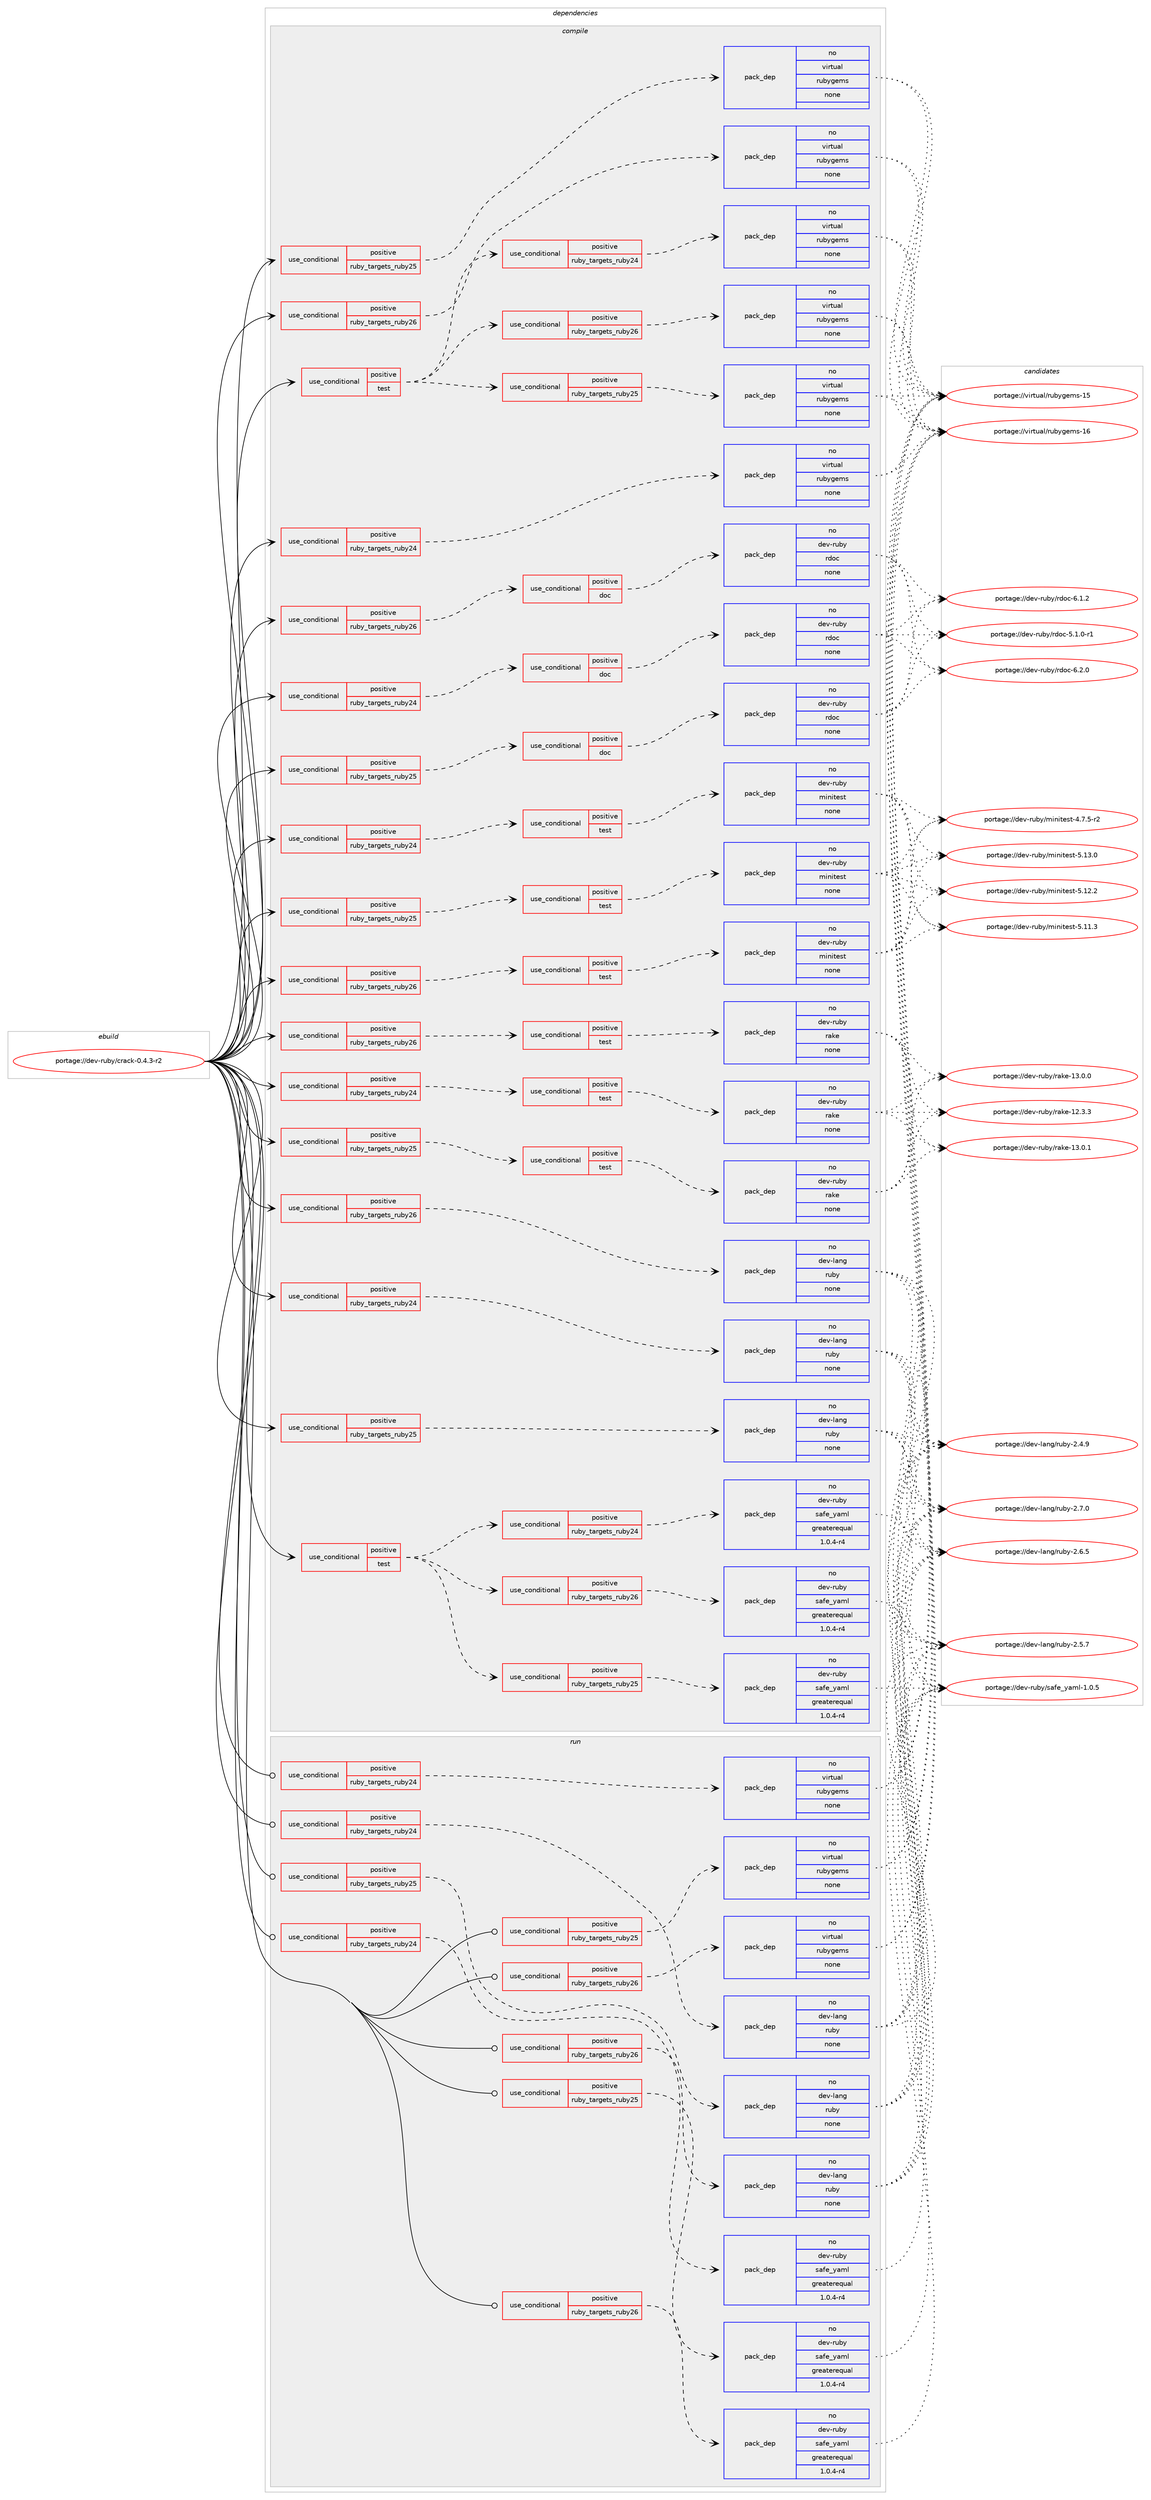 digraph prolog {

# *************
# Graph options
# *************

newrank=true;
concentrate=true;
compound=true;
graph [rankdir=LR,fontname=Helvetica,fontsize=10,ranksep=1.5];#, ranksep=2.5, nodesep=0.2];
edge  [arrowhead=vee];
node  [fontname=Helvetica,fontsize=10];

# **********
# The ebuild
# **********

subgraph cluster_leftcol {
color=gray;
label=<<i>ebuild</i>>;
id [label="portage://dev-ruby/crack-0.4.3-r2", color=red, width=4, href="../dev-ruby/crack-0.4.3-r2.svg"];
}

# ****************
# The dependencies
# ****************

subgraph cluster_midcol {
color=gray;
label=<<i>dependencies</i>>;
subgraph cluster_compile {
fillcolor="#eeeeee";
style=filled;
label=<<i>compile</i>>;
subgraph cond90350 {
dependency361921 [label=<<TABLE BORDER="0" CELLBORDER="1" CELLSPACING="0" CELLPADDING="4"><TR><TD ROWSPAN="3" CELLPADDING="10">use_conditional</TD></TR><TR><TD>positive</TD></TR><TR><TD>ruby_targets_ruby24</TD></TR></TABLE>>, shape=none, color=red];
subgraph cond90351 {
dependency361922 [label=<<TABLE BORDER="0" CELLBORDER="1" CELLSPACING="0" CELLPADDING="4"><TR><TD ROWSPAN="3" CELLPADDING="10">use_conditional</TD></TR><TR><TD>positive</TD></TR><TR><TD>doc</TD></TR></TABLE>>, shape=none, color=red];
subgraph pack266757 {
dependency361923 [label=<<TABLE BORDER="0" CELLBORDER="1" CELLSPACING="0" CELLPADDING="4" WIDTH="220"><TR><TD ROWSPAN="6" CELLPADDING="30">pack_dep</TD></TR><TR><TD WIDTH="110">no</TD></TR><TR><TD>dev-ruby</TD></TR><TR><TD>rdoc</TD></TR><TR><TD>none</TD></TR><TR><TD></TD></TR></TABLE>>, shape=none, color=blue];
}
dependency361922:e -> dependency361923:w [weight=20,style="dashed",arrowhead="vee"];
}
dependency361921:e -> dependency361922:w [weight=20,style="dashed",arrowhead="vee"];
}
id:e -> dependency361921:w [weight=20,style="solid",arrowhead="vee"];
subgraph cond90352 {
dependency361924 [label=<<TABLE BORDER="0" CELLBORDER="1" CELLSPACING="0" CELLPADDING="4"><TR><TD ROWSPAN="3" CELLPADDING="10">use_conditional</TD></TR><TR><TD>positive</TD></TR><TR><TD>ruby_targets_ruby24</TD></TR></TABLE>>, shape=none, color=red];
subgraph cond90353 {
dependency361925 [label=<<TABLE BORDER="0" CELLBORDER="1" CELLSPACING="0" CELLPADDING="4"><TR><TD ROWSPAN="3" CELLPADDING="10">use_conditional</TD></TR><TR><TD>positive</TD></TR><TR><TD>test</TD></TR></TABLE>>, shape=none, color=red];
subgraph pack266758 {
dependency361926 [label=<<TABLE BORDER="0" CELLBORDER="1" CELLSPACING="0" CELLPADDING="4" WIDTH="220"><TR><TD ROWSPAN="6" CELLPADDING="30">pack_dep</TD></TR><TR><TD WIDTH="110">no</TD></TR><TR><TD>dev-ruby</TD></TR><TR><TD>minitest</TD></TR><TR><TD>none</TD></TR><TR><TD></TD></TR></TABLE>>, shape=none, color=blue];
}
dependency361925:e -> dependency361926:w [weight=20,style="dashed",arrowhead="vee"];
}
dependency361924:e -> dependency361925:w [weight=20,style="dashed",arrowhead="vee"];
}
id:e -> dependency361924:w [weight=20,style="solid",arrowhead="vee"];
subgraph cond90354 {
dependency361927 [label=<<TABLE BORDER="0" CELLBORDER="1" CELLSPACING="0" CELLPADDING="4"><TR><TD ROWSPAN="3" CELLPADDING="10">use_conditional</TD></TR><TR><TD>positive</TD></TR><TR><TD>ruby_targets_ruby24</TD></TR></TABLE>>, shape=none, color=red];
subgraph cond90355 {
dependency361928 [label=<<TABLE BORDER="0" CELLBORDER="1" CELLSPACING="0" CELLPADDING="4"><TR><TD ROWSPAN="3" CELLPADDING="10">use_conditional</TD></TR><TR><TD>positive</TD></TR><TR><TD>test</TD></TR></TABLE>>, shape=none, color=red];
subgraph pack266759 {
dependency361929 [label=<<TABLE BORDER="0" CELLBORDER="1" CELLSPACING="0" CELLPADDING="4" WIDTH="220"><TR><TD ROWSPAN="6" CELLPADDING="30">pack_dep</TD></TR><TR><TD WIDTH="110">no</TD></TR><TR><TD>dev-ruby</TD></TR><TR><TD>rake</TD></TR><TR><TD>none</TD></TR><TR><TD></TD></TR></TABLE>>, shape=none, color=blue];
}
dependency361928:e -> dependency361929:w [weight=20,style="dashed",arrowhead="vee"];
}
dependency361927:e -> dependency361928:w [weight=20,style="dashed",arrowhead="vee"];
}
id:e -> dependency361927:w [weight=20,style="solid",arrowhead="vee"];
subgraph cond90356 {
dependency361930 [label=<<TABLE BORDER="0" CELLBORDER="1" CELLSPACING="0" CELLPADDING="4"><TR><TD ROWSPAN="3" CELLPADDING="10">use_conditional</TD></TR><TR><TD>positive</TD></TR><TR><TD>ruby_targets_ruby24</TD></TR></TABLE>>, shape=none, color=red];
subgraph pack266760 {
dependency361931 [label=<<TABLE BORDER="0" CELLBORDER="1" CELLSPACING="0" CELLPADDING="4" WIDTH="220"><TR><TD ROWSPAN="6" CELLPADDING="30">pack_dep</TD></TR><TR><TD WIDTH="110">no</TD></TR><TR><TD>dev-lang</TD></TR><TR><TD>ruby</TD></TR><TR><TD>none</TD></TR><TR><TD></TD></TR></TABLE>>, shape=none, color=blue];
}
dependency361930:e -> dependency361931:w [weight=20,style="dashed",arrowhead="vee"];
}
id:e -> dependency361930:w [weight=20,style="solid",arrowhead="vee"];
subgraph cond90357 {
dependency361932 [label=<<TABLE BORDER="0" CELLBORDER="1" CELLSPACING="0" CELLPADDING="4"><TR><TD ROWSPAN="3" CELLPADDING="10">use_conditional</TD></TR><TR><TD>positive</TD></TR><TR><TD>ruby_targets_ruby24</TD></TR></TABLE>>, shape=none, color=red];
subgraph pack266761 {
dependency361933 [label=<<TABLE BORDER="0" CELLBORDER="1" CELLSPACING="0" CELLPADDING="4" WIDTH="220"><TR><TD ROWSPAN="6" CELLPADDING="30">pack_dep</TD></TR><TR><TD WIDTH="110">no</TD></TR><TR><TD>virtual</TD></TR><TR><TD>rubygems</TD></TR><TR><TD>none</TD></TR><TR><TD></TD></TR></TABLE>>, shape=none, color=blue];
}
dependency361932:e -> dependency361933:w [weight=20,style="dashed",arrowhead="vee"];
}
id:e -> dependency361932:w [weight=20,style="solid",arrowhead="vee"];
subgraph cond90358 {
dependency361934 [label=<<TABLE BORDER="0" CELLBORDER="1" CELLSPACING="0" CELLPADDING="4"><TR><TD ROWSPAN="3" CELLPADDING="10">use_conditional</TD></TR><TR><TD>positive</TD></TR><TR><TD>ruby_targets_ruby25</TD></TR></TABLE>>, shape=none, color=red];
subgraph cond90359 {
dependency361935 [label=<<TABLE BORDER="0" CELLBORDER="1" CELLSPACING="0" CELLPADDING="4"><TR><TD ROWSPAN="3" CELLPADDING="10">use_conditional</TD></TR><TR><TD>positive</TD></TR><TR><TD>doc</TD></TR></TABLE>>, shape=none, color=red];
subgraph pack266762 {
dependency361936 [label=<<TABLE BORDER="0" CELLBORDER="1" CELLSPACING="0" CELLPADDING="4" WIDTH="220"><TR><TD ROWSPAN="6" CELLPADDING="30">pack_dep</TD></TR><TR><TD WIDTH="110">no</TD></TR><TR><TD>dev-ruby</TD></TR><TR><TD>rdoc</TD></TR><TR><TD>none</TD></TR><TR><TD></TD></TR></TABLE>>, shape=none, color=blue];
}
dependency361935:e -> dependency361936:w [weight=20,style="dashed",arrowhead="vee"];
}
dependency361934:e -> dependency361935:w [weight=20,style="dashed",arrowhead="vee"];
}
id:e -> dependency361934:w [weight=20,style="solid",arrowhead="vee"];
subgraph cond90360 {
dependency361937 [label=<<TABLE BORDER="0" CELLBORDER="1" CELLSPACING="0" CELLPADDING="4"><TR><TD ROWSPAN="3" CELLPADDING="10">use_conditional</TD></TR><TR><TD>positive</TD></TR><TR><TD>ruby_targets_ruby25</TD></TR></TABLE>>, shape=none, color=red];
subgraph cond90361 {
dependency361938 [label=<<TABLE BORDER="0" CELLBORDER="1" CELLSPACING="0" CELLPADDING="4"><TR><TD ROWSPAN="3" CELLPADDING="10">use_conditional</TD></TR><TR><TD>positive</TD></TR><TR><TD>test</TD></TR></TABLE>>, shape=none, color=red];
subgraph pack266763 {
dependency361939 [label=<<TABLE BORDER="0" CELLBORDER="1" CELLSPACING="0" CELLPADDING="4" WIDTH="220"><TR><TD ROWSPAN="6" CELLPADDING="30">pack_dep</TD></TR><TR><TD WIDTH="110">no</TD></TR><TR><TD>dev-ruby</TD></TR><TR><TD>minitest</TD></TR><TR><TD>none</TD></TR><TR><TD></TD></TR></TABLE>>, shape=none, color=blue];
}
dependency361938:e -> dependency361939:w [weight=20,style="dashed",arrowhead="vee"];
}
dependency361937:e -> dependency361938:w [weight=20,style="dashed",arrowhead="vee"];
}
id:e -> dependency361937:w [weight=20,style="solid",arrowhead="vee"];
subgraph cond90362 {
dependency361940 [label=<<TABLE BORDER="0" CELLBORDER="1" CELLSPACING="0" CELLPADDING="4"><TR><TD ROWSPAN="3" CELLPADDING="10">use_conditional</TD></TR><TR><TD>positive</TD></TR><TR><TD>ruby_targets_ruby25</TD></TR></TABLE>>, shape=none, color=red];
subgraph cond90363 {
dependency361941 [label=<<TABLE BORDER="0" CELLBORDER="1" CELLSPACING="0" CELLPADDING="4"><TR><TD ROWSPAN="3" CELLPADDING="10">use_conditional</TD></TR><TR><TD>positive</TD></TR><TR><TD>test</TD></TR></TABLE>>, shape=none, color=red];
subgraph pack266764 {
dependency361942 [label=<<TABLE BORDER="0" CELLBORDER="1" CELLSPACING="0" CELLPADDING="4" WIDTH="220"><TR><TD ROWSPAN="6" CELLPADDING="30">pack_dep</TD></TR><TR><TD WIDTH="110">no</TD></TR><TR><TD>dev-ruby</TD></TR><TR><TD>rake</TD></TR><TR><TD>none</TD></TR><TR><TD></TD></TR></TABLE>>, shape=none, color=blue];
}
dependency361941:e -> dependency361942:w [weight=20,style="dashed",arrowhead="vee"];
}
dependency361940:e -> dependency361941:w [weight=20,style="dashed",arrowhead="vee"];
}
id:e -> dependency361940:w [weight=20,style="solid",arrowhead="vee"];
subgraph cond90364 {
dependency361943 [label=<<TABLE BORDER="0" CELLBORDER="1" CELLSPACING="0" CELLPADDING="4"><TR><TD ROWSPAN="3" CELLPADDING="10">use_conditional</TD></TR><TR><TD>positive</TD></TR><TR><TD>ruby_targets_ruby25</TD></TR></TABLE>>, shape=none, color=red];
subgraph pack266765 {
dependency361944 [label=<<TABLE BORDER="0" CELLBORDER="1" CELLSPACING="0" CELLPADDING="4" WIDTH="220"><TR><TD ROWSPAN="6" CELLPADDING="30">pack_dep</TD></TR><TR><TD WIDTH="110">no</TD></TR><TR><TD>dev-lang</TD></TR><TR><TD>ruby</TD></TR><TR><TD>none</TD></TR><TR><TD></TD></TR></TABLE>>, shape=none, color=blue];
}
dependency361943:e -> dependency361944:w [weight=20,style="dashed",arrowhead="vee"];
}
id:e -> dependency361943:w [weight=20,style="solid",arrowhead="vee"];
subgraph cond90365 {
dependency361945 [label=<<TABLE BORDER="0" CELLBORDER="1" CELLSPACING="0" CELLPADDING="4"><TR><TD ROWSPAN="3" CELLPADDING="10">use_conditional</TD></TR><TR><TD>positive</TD></TR><TR><TD>ruby_targets_ruby25</TD></TR></TABLE>>, shape=none, color=red];
subgraph pack266766 {
dependency361946 [label=<<TABLE BORDER="0" CELLBORDER="1" CELLSPACING="0" CELLPADDING="4" WIDTH="220"><TR><TD ROWSPAN="6" CELLPADDING="30">pack_dep</TD></TR><TR><TD WIDTH="110">no</TD></TR><TR><TD>virtual</TD></TR><TR><TD>rubygems</TD></TR><TR><TD>none</TD></TR><TR><TD></TD></TR></TABLE>>, shape=none, color=blue];
}
dependency361945:e -> dependency361946:w [weight=20,style="dashed",arrowhead="vee"];
}
id:e -> dependency361945:w [weight=20,style="solid",arrowhead="vee"];
subgraph cond90366 {
dependency361947 [label=<<TABLE BORDER="0" CELLBORDER="1" CELLSPACING="0" CELLPADDING="4"><TR><TD ROWSPAN="3" CELLPADDING="10">use_conditional</TD></TR><TR><TD>positive</TD></TR><TR><TD>ruby_targets_ruby26</TD></TR></TABLE>>, shape=none, color=red];
subgraph cond90367 {
dependency361948 [label=<<TABLE BORDER="0" CELLBORDER="1" CELLSPACING="0" CELLPADDING="4"><TR><TD ROWSPAN="3" CELLPADDING="10">use_conditional</TD></TR><TR><TD>positive</TD></TR><TR><TD>doc</TD></TR></TABLE>>, shape=none, color=red];
subgraph pack266767 {
dependency361949 [label=<<TABLE BORDER="0" CELLBORDER="1" CELLSPACING="0" CELLPADDING="4" WIDTH="220"><TR><TD ROWSPAN="6" CELLPADDING="30">pack_dep</TD></TR><TR><TD WIDTH="110">no</TD></TR><TR><TD>dev-ruby</TD></TR><TR><TD>rdoc</TD></TR><TR><TD>none</TD></TR><TR><TD></TD></TR></TABLE>>, shape=none, color=blue];
}
dependency361948:e -> dependency361949:w [weight=20,style="dashed",arrowhead="vee"];
}
dependency361947:e -> dependency361948:w [weight=20,style="dashed",arrowhead="vee"];
}
id:e -> dependency361947:w [weight=20,style="solid",arrowhead="vee"];
subgraph cond90368 {
dependency361950 [label=<<TABLE BORDER="0" CELLBORDER="1" CELLSPACING="0" CELLPADDING="4"><TR><TD ROWSPAN="3" CELLPADDING="10">use_conditional</TD></TR><TR><TD>positive</TD></TR><TR><TD>ruby_targets_ruby26</TD></TR></TABLE>>, shape=none, color=red];
subgraph cond90369 {
dependency361951 [label=<<TABLE BORDER="0" CELLBORDER="1" CELLSPACING="0" CELLPADDING="4"><TR><TD ROWSPAN="3" CELLPADDING="10">use_conditional</TD></TR><TR><TD>positive</TD></TR><TR><TD>test</TD></TR></TABLE>>, shape=none, color=red];
subgraph pack266768 {
dependency361952 [label=<<TABLE BORDER="0" CELLBORDER="1" CELLSPACING="0" CELLPADDING="4" WIDTH="220"><TR><TD ROWSPAN="6" CELLPADDING="30">pack_dep</TD></TR><TR><TD WIDTH="110">no</TD></TR><TR><TD>dev-ruby</TD></TR><TR><TD>minitest</TD></TR><TR><TD>none</TD></TR><TR><TD></TD></TR></TABLE>>, shape=none, color=blue];
}
dependency361951:e -> dependency361952:w [weight=20,style="dashed",arrowhead="vee"];
}
dependency361950:e -> dependency361951:w [weight=20,style="dashed",arrowhead="vee"];
}
id:e -> dependency361950:w [weight=20,style="solid",arrowhead="vee"];
subgraph cond90370 {
dependency361953 [label=<<TABLE BORDER="0" CELLBORDER="1" CELLSPACING="0" CELLPADDING="4"><TR><TD ROWSPAN="3" CELLPADDING="10">use_conditional</TD></TR><TR><TD>positive</TD></TR><TR><TD>ruby_targets_ruby26</TD></TR></TABLE>>, shape=none, color=red];
subgraph cond90371 {
dependency361954 [label=<<TABLE BORDER="0" CELLBORDER="1" CELLSPACING="0" CELLPADDING="4"><TR><TD ROWSPAN="3" CELLPADDING="10">use_conditional</TD></TR><TR><TD>positive</TD></TR><TR><TD>test</TD></TR></TABLE>>, shape=none, color=red];
subgraph pack266769 {
dependency361955 [label=<<TABLE BORDER="0" CELLBORDER="1" CELLSPACING="0" CELLPADDING="4" WIDTH="220"><TR><TD ROWSPAN="6" CELLPADDING="30">pack_dep</TD></TR><TR><TD WIDTH="110">no</TD></TR><TR><TD>dev-ruby</TD></TR><TR><TD>rake</TD></TR><TR><TD>none</TD></TR><TR><TD></TD></TR></TABLE>>, shape=none, color=blue];
}
dependency361954:e -> dependency361955:w [weight=20,style="dashed",arrowhead="vee"];
}
dependency361953:e -> dependency361954:w [weight=20,style="dashed",arrowhead="vee"];
}
id:e -> dependency361953:w [weight=20,style="solid",arrowhead="vee"];
subgraph cond90372 {
dependency361956 [label=<<TABLE BORDER="0" CELLBORDER="1" CELLSPACING="0" CELLPADDING="4"><TR><TD ROWSPAN="3" CELLPADDING="10">use_conditional</TD></TR><TR><TD>positive</TD></TR><TR><TD>ruby_targets_ruby26</TD></TR></TABLE>>, shape=none, color=red];
subgraph pack266770 {
dependency361957 [label=<<TABLE BORDER="0" CELLBORDER="1" CELLSPACING="0" CELLPADDING="4" WIDTH="220"><TR><TD ROWSPAN="6" CELLPADDING="30">pack_dep</TD></TR><TR><TD WIDTH="110">no</TD></TR><TR><TD>dev-lang</TD></TR><TR><TD>ruby</TD></TR><TR><TD>none</TD></TR><TR><TD></TD></TR></TABLE>>, shape=none, color=blue];
}
dependency361956:e -> dependency361957:w [weight=20,style="dashed",arrowhead="vee"];
}
id:e -> dependency361956:w [weight=20,style="solid",arrowhead="vee"];
subgraph cond90373 {
dependency361958 [label=<<TABLE BORDER="0" CELLBORDER="1" CELLSPACING="0" CELLPADDING="4"><TR><TD ROWSPAN="3" CELLPADDING="10">use_conditional</TD></TR><TR><TD>positive</TD></TR><TR><TD>ruby_targets_ruby26</TD></TR></TABLE>>, shape=none, color=red];
subgraph pack266771 {
dependency361959 [label=<<TABLE BORDER="0" CELLBORDER="1" CELLSPACING="0" CELLPADDING="4" WIDTH="220"><TR><TD ROWSPAN="6" CELLPADDING="30">pack_dep</TD></TR><TR><TD WIDTH="110">no</TD></TR><TR><TD>virtual</TD></TR><TR><TD>rubygems</TD></TR><TR><TD>none</TD></TR><TR><TD></TD></TR></TABLE>>, shape=none, color=blue];
}
dependency361958:e -> dependency361959:w [weight=20,style="dashed",arrowhead="vee"];
}
id:e -> dependency361958:w [weight=20,style="solid",arrowhead="vee"];
subgraph cond90374 {
dependency361960 [label=<<TABLE BORDER="0" CELLBORDER="1" CELLSPACING="0" CELLPADDING="4"><TR><TD ROWSPAN="3" CELLPADDING="10">use_conditional</TD></TR><TR><TD>positive</TD></TR><TR><TD>test</TD></TR></TABLE>>, shape=none, color=red];
subgraph cond90375 {
dependency361961 [label=<<TABLE BORDER="0" CELLBORDER="1" CELLSPACING="0" CELLPADDING="4"><TR><TD ROWSPAN="3" CELLPADDING="10">use_conditional</TD></TR><TR><TD>positive</TD></TR><TR><TD>ruby_targets_ruby24</TD></TR></TABLE>>, shape=none, color=red];
subgraph pack266772 {
dependency361962 [label=<<TABLE BORDER="0" CELLBORDER="1" CELLSPACING="0" CELLPADDING="4" WIDTH="220"><TR><TD ROWSPAN="6" CELLPADDING="30">pack_dep</TD></TR><TR><TD WIDTH="110">no</TD></TR><TR><TD>dev-ruby</TD></TR><TR><TD>safe_yaml</TD></TR><TR><TD>greaterequal</TD></TR><TR><TD>1.0.4-r4</TD></TR></TABLE>>, shape=none, color=blue];
}
dependency361961:e -> dependency361962:w [weight=20,style="dashed",arrowhead="vee"];
}
dependency361960:e -> dependency361961:w [weight=20,style="dashed",arrowhead="vee"];
subgraph cond90376 {
dependency361963 [label=<<TABLE BORDER="0" CELLBORDER="1" CELLSPACING="0" CELLPADDING="4"><TR><TD ROWSPAN="3" CELLPADDING="10">use_conditional</TD></TR><TR><TD>positive</TD></TR><TR><TD>ruby_targets_ruby25</TD></TR></TABLE>>, shape=none, color=red];
subgraph pack266773 {
dependency361964 [label=<<TABLE BORDER="0" CELLBORDER="1" CELLSPACING="0" CELLPADDING="4" WIDTH="220"><TR><TD ROWSPAN="6" CELLPADDING="30">pack_dep</TD></TR><TR><TD WIDTH="110">no</TD></TR><TR><TD>dev-ruby</TD></TR><TR><TD>safe_yaml</TD></TR><TR><TD>greaterequal</TD></TR><TR><TD>1.0.4-r4</TD></TR></TABLE>>, shape=none, color=blue];
}
dependency361963:e -> dependency361964:w [weight=20,style="dashed",arrowhead="vee"];
}
dependency361960:e -> dependency361963:w [weight=20,style="dashed",arrowhead="vee"];
subgraph cond90377 {
dependency361965 [label=<<TABLE BORDER="0" CELLBORDER="1" CELLSPACING="0" CELLPADDING="4"><TR><TD ROWSPAN="3" CELLPADDING="10">use_conditional</TD></TR><TR><TD>positive</TD></TR><TR><TD>ruby_targets_ruby26</TD></TR></TABLE>>, shape=none, color=red];
subgraph pack266774 {
dependency361966 [label=<<TABLE BORDER="0" CELLBORDER="1" CELLSPACING="0" CELLPADDING="4" WIDTH="220"><TR><TD ROWSPAN="6" CELLPADDING="30">pack_dep</TD></TR><TR><TD WIDTH="110">no</TD></TR><TR><TD>dev-ruby</TD></TR><TR><TD>safe_yaml</TD></TR><TR><TD>greaterequal</TD></TR><TR><TD>1.0.4-r4</TD></TR></TABLE>>, shape=none, color=blue];
}
dependency361965:e -> dependency361966:w [weight=20,style="dashed",arrowhead="vee"];
}
dependency361960:e -> dependency361965:w [weight=20,style="dashed",arrowhead="vee"];
}
id:e -> dependency361960:w [weight=20,style="solid",arrowhead="vee"];
subgraph cond90378 {
dependency361967 [label=<<TABLE BORDER="0" CELLBORDER="1" CELLSPACING="0" CELLPADDING="4"><TR><TD ROWSPAN="3" CELLPADDING="10">use_conditional</TD></TR><TR><TD>positive</TD></TR><TR><TD>test</TD></TR></TABLE>>, shape=none, color=red];
subgraph cond90379 {
dependency361968 [label=<<TABLE BORDER="0" CELLBORDER="1" CELLSPACING="0" CELLPADDING="4"><TR><TD ROWSPAN="3" CELLPADDING="10">use_conditional</TD></TR><TR><TD>positive</TD></TR><TR><TD>ruby_targets_ruby24</TD></TR></TABLE>>, shape=none, color=red];
subgraph pack266775 {
dependency361969 [label=<<TABLE BORDER="0" CELLBORDER="1" CELLSPACING="0" CELLPADDING="4" WIDTH="220"><TR><TD ROWSPAN="6" CELLPADDING="30">pack_dep</TD></TR><TR><TD WIDTH="110">no</TD></TR><TR><TD>virtual</TD></TR><TR><TD>rubygems</TD></TR><TR><TD>none</TD></TR><TR><TD></TD></TR></TABLE>>, shape=none, color=blue];
}
dependency361968:e -> dependency361969:w [weight=20,style="dashed",arrowhead="vee"];
}
dependency361967:e -> dependency361968:w [weight=20,style="dashed",arrowhead="vee"];
subgraph cond90380 {
dependency361970 [label=<<TABLE BORDER="0" CELLBORDER="1" CELLSPACING="0" CELLPADDING="4"><TR><TD ROWSPAN="3" CELLPADDING="10">use_conditional</TD></TR><TR><TD>positive</TD></TR><TR><TD>ruby_targets_ruby25</TD></TR></TABLE>>, shape=none, color=red];
subgraph pack266776 {
dependency361971 [label=<<TABLE BORDER="0" CELLBORDER="1" CELLSPACING="0" CELLPADDING="4" WIDTH="220"><TR><TD ROWSPAN="6" CELLPADDING="30">pack_dep</TD></TR><TR><TD WIDTH="110">no</TD></TR><TR><TD>virtual</TD></TR><TR><TD>rubygems</TD></TR><TR><TD>none</TD></TR><TR><TD></TD></TR></TABLE>>, shape=none, color=blue];
}
dependency361970:e -> dependency361971:w [weight=20,style="dashed",arrowhead="vee"];
}
dependency361967:e -> dependency361970:w [weight=20,style="dashed",arrowhead="vee"];
subgraph cond90381 {
dependency361972 [label=<<TABLE BORDER="0" CELLBORDER="1" CELLSPACING="0" CELLPADDING="4"><TR><TD ROWSPAN="3" CELLPADDING="10">use_conditional</TD></TR><TR><TD>positive</TD></TR><TR><TD>ruby_targets_ruby26</TD></TR></TABLE>>, shape=none, color=red];
subgraph pack266777 {
dependency361973 [label=<<TABLE BORDER="0" CELLBORDER="1" CELLSPACING="0" CELLPADDING="4" WIDTH="220"><TR><TD ROWSPAN="6" CELLPADDING="30">pack_dep</TD></TR><TR><TD WIDTH="110">no</TD></TR><TR><TD>virtual</TD></TR><TR><TD>rubygems</TD></TR><TR><TD>none</TD></TR><TR><TD></TD></TR></TABLE>>, shape=none, color=blue];
}
dependency361972:e -> dependency361973:w [weight=20,style="dashed",arrowhead="vee"];
}
dependency361967:e -> dependency361972:w [weight=20,style="dashed",arrowhead="vee"];
}
id:e -> dependency361967:w [weight=20,style="solid",arrowhead="vee"];
}
subgraph cluster_compileandrun {
fillcolor="#eeeeee";
style=filled;
label=<<i>compile and run</i>>;
}
subgraph cluster_run {
fillcolor="#eeeeee";
style=filled;
label=<<i>run</i>>;
subgraph cond90382 {
dependency361974 [label=<<TABLE BORDER="0" CELLBORDER="1" CELLSPACING="0" CELLPADDING="4"><TR><TD ROWSPAN="3" CELLPADDING="10">use_conditional</TD></TR><TR><TD>positive</TD></TR><TR><TD>ruby_targets_ruby24</TD></TR></TABLE>>, shape=none, color=red];
subgraph pack266778 {
dependency361975 [label=<<TABLE BORDER="0" CELLBORDER="1" CELLSPACING="0" CELLPADDING="4" WIDTH="220"><TR><TD ROWSPAN="6" CELLPADDING="30">pack_dep</TD></TR><TR><TD WIDTH="110">no</TD></TR><TR><TD>dev-lang</TD></TR><TR><TD>ruby</TD></TR><TR><TD>none</TD></TR><TR><TD></TD></TR></TABLE>>, shape=none, color=blue];
}
dependency361974:e -> dependency361975:w [weight=20,style="dashed",arrowhead="vee"];
}
id:e -> dependency361974:w [weight=20,style="solid",arrowhead="odot"];
subgraph cond90383 {
dependency361976 [label=<<TABLE BORDER="0" CELLBORDER="1" CELLSPACING="0" CELLPADDING="4"><TR><TD ROWSPAN="3" CELLPADDING="10">use_conditional</TD></TR><TR><TD>positive</TD></TR><TR><TD>ruby_targets_ruby24</TD></TR></TABLE>>, shape=none, color=red];
subgraph pack266779 {
dependency361977 [label=<<TABLE BORDER="0" CELLBORDER="1" CELLSPACING="0" CELLPADDING="4" WIDTH="220"><TR><TD ROWSPAN="6" CELLPADDING="30">pack_dep</TD></TR><TR><TD WIDTH="110">no</TD></TR><TR><TD>dev-ruby</TD></TR><TR><TD>safe_yaml</TD></TR><TR><TD>greaterequal</TD></TR><TR><TD>1.0.4-r4</TD></TR></TABLE>>, shape=none, color=blue];
}
dependency361976:e -> dependency361977:w [weight=20,style="dashed",arrowhead="vee"];
}
id:e -> dependency361976:w [weight=20,style="solid",arrowhead="odot"];
subgraph cond90384 {
dependency361978 [label=<<TABLE BORDER="0" CELLBORDER="1" CELLSPACING="0" CELLPADDING="4"><TR><TD ROWSPAN="3" CELLPADDING="10">use_conditional</TD></TR><TR><TD>positive</TD></TR><TR><TD>ruby_targets_ruby24</TD></TR></TABLE>>, shape=none, color=red];
subgraph pack266780 {
dependency361979 [label=<<TABLE BORDER="0" CELLBORDER="1" CELLSPACING="0" CELLPADDING="4" WIDTH="220"><TR><TD ROWSPAN="6" CELLPADDING="30">pack_dep</TD></TR><TR><TD WIDTH="110">no</TD></TR><TR><TD>virtual</TD></TR><TR><TD>rubygems</TD></TR><TR><TD>none</TD></TR><TR><TD></TD></TR></TABLE>>, shape=none, color=blue];
}
dependency361978:e -> dependency361979:w [weight=20,style="dashed",arrowhead="vee"];
}
id:e -> dependency361978:w [weight=20,style="solid",arrowhead="odot"];
subgraph cond90385 {
dependency361980 [label=<<TABLE BORDER="0" CELLBORDER="1" CELLSPACING="0" CELLPADDING="4"><TR><TD ROWSPAN="3" CELLPADDING="10">use_conditional</TD></TR><TR><TD>positive</TD></TR><TR><TD>ruby_targets_ruby25</TD></TR></TABLE>>, shape=none, color=red];
subgraph pack266781 {
dependency361981 [label=<<TABLE BORDER="0" CELLBORDER="1" CELLSPACING="0" CELLPADDING="4" WIDTH="220"><TR><TD ROWSPAN="6" CELLPADDING="30">pack_dep</TD></TR><TR><TD WIDTH="110">no</TD></TR><TR><TD>dev-lang</TD></TR><TR><TD>ruby</TD></TR><TR><TD>none</TD></TR><TR><TD></TD></TR></TABLE>>, shape=none, color=blue];
}
dependency361980:e -> dependency361981:w [weight=20,style="dashed",arrowhead="vee"];
}
id:e -> dependency361980:w [weight=20,style="solid",arrowhead="odot"];
subgraph cond90386 {
dependency361982 [label=<<TABLE BORDER="0" CELLBORDER="1" CELLSPACING="0" CELLPADDING="4"><TR><TD ROWSPAN="3" CELLPADDING="10">use_conditional</TD></TR><TR><TD>positive</TD></TR><TR><TD>ruby_targets_ruby25</TD></TR></TABLE>>, shape=none, color=red];
subgraph pack266782 {
dependency361983 [label=<<TABLE BORDER="0" CELLBORDER="1" CELLSPACING="0" CELLPADDING="4" WIDTH="220"><TR><TD ROWSPAN="6" CELLPADDING="30">pack_dep</TD></TR><TR><TD WIDTH="110">no</TD></TR><TR><TD>dev-ruby</TD></TR><TR><TD>safe_yaml</TD></TR><TR><TD>greaterequal</TD></TR><TR><TD>1.0.4-r4</TD></TR></TABLE>>, shape=none, color=blue];
}
dependency361982:e -> dependency361983:w [weight=20,style="dashed",arrowhead="vee"];
}
id:e -> dependency361982:w [weight=20,style="solid",arrowhead="odot"];
subgraph cond90387 {
dependency361984 [label=<<TABLE BORDER="0" CELLBORDER="1" CELLSPACING="0" CELLPADDING="4"><TR><TD ROWSPAN="3" CELLPADDING="10">use_conditional</TD></TR><TR><TD>positive</TD></TR><TR><TD>ruby_targets_ruby25</TD></TR></TABLE>>, shape=none, color=red];
subgraph pack266783 {
dependency361985 [label=<<TABLE BORDER="0" CELLBORDER="1" CELLSPACING="0" CELLPADDING="4" WIDTH="220"><TR><TD ROWSPAN="6" CELLPADDING="30">pack_dep</TD></TR><TR><TD WIDTH="110">no</TD></TR><TR><TD>virtual</TD></TR><TR><TD>rubygems</TD></TR><TR><TD>none</TD></TR><TR><TD></TD></TR></TABLE>>, shape=none, color=blue];
}
dependency361984:e -> dependency361985:w [weight=20,style="dashed",arrowhead="vee"];
}
id:e -> dependency361984:w [weight=20,style="solid",arrowhead="odot"];
subgraph cond90388 {
dependency361986 [label=<<TABLE BORDER="0" CELLBORDER="1" CELLSPACING="0" CELLPADDING="4"><TR><TD ROWSPAN="3" CELLPADDING="10">use_conditional</TD></TR><TR><TD>positive</TD></TR><TR><TD>ruby_targets_ruby26</TD></TR></TABLE>>, shape=none, color=red];
subgraph pack266784 {
dependency361987 [label=<<TABLE BORDER="0" CELLBORDER="1" CELLSPACING="0" CELLPADDING="4" WIDTH="220"><TR><TD ROWSPAN="6" CELLPADDING="30">pack_dep</TD></TR><TR><TD WIDTH="110">no</TD></TR><TR><TD>dev-lang</TD></TR><TR><TD>ruby</TD></TR><TR><TD>none</TD></TR><TR><TD></TD></TR></TABLE>>, shape=none, color=blue];
}
dependency361986:e -> dependency361987:w [weight=20,style="dashed",arrowhead="vee"];
}
id:e -> dependency361986:w [weight=20,style="solid",arrowhead="odot"];
subgraph cond90389 {
dependency361988 [label=<<TABLE BORDER="0" CELLBORDER="1" CELLSPACING="0" CELLPADDING="4"><TR><TD ROWSPAN="3" CELLPADDING="10">use_conditional</TD></TR><TR><TD>positive</TD></TR><TR><TD>ruby_targets_ruby26</TD></TR></TABLE>>, shape=none, color=red];
subgraph pack266785 {
dependency361989 [label=<<TABLE BORDER="0" CELLBORDER="1" CELLSPACING="0" CELLPADDING="4" WIDTH="220"><TR><TD ROWSPAN="6" CELLPADDING="30">pack_dep</TD></TR><TR><TD WIDTH="110">no</TD></TR><TR><TD>dev-ruby</TD></TR><TR><TD>safe_yaml</TD></TR><TR><TD>greaterequal</TD></TR><TR><TD>1.0.4-r4</TD></TR></TABLE>>, shape=none, color=blue];
}
dependency361988:e -> dependency361989:w [weight=20,style="dashed",arrowhead="vee"];
}
id:e -> dependency361988:w [weight=20,style="solid",arrowhead="odot"];
subgraph cond90390 {
dependency361990 [label=<<TABLE BORDER="0" CELLBORDER="1" CELLSPACING="0" CELLPADDING="4"><TR><TD ROWSPAN="3" CELLPADDING="10">use_conditional</TD></TR><TR><TD>positive</TD></TR><TR><TD>ruby_targets_ruby26</TD></TR></TABLE>>, shape=none, color=red];
subgraph pack266786 {
dependency361991 [label=<<TABLE BORDER="0" CELLBORDER="1" CELLSPACING="0" CELLPADDING="4" WIDTH="220"><TR><TD ROWSPAN="6" CELLPADDING="30">pack_dep</TD></TR><TR><TD WIDTH="110">no</TD></TR><TR><TD>virtual</TD></TR><TR><TD>rubygems</TD></TR><TR><TD>none</TD></TR><TR><TD></TD></TR></TABLE>>, shape=none, color=blue];
}
dependency361990:e -> dependency361991:w [weight=20,style="dashed",arrowhead="vee"];
}
id:e -> dependency361990:w [weight=20,style="solid",arrowhead="odot"];
}
}

# **************
# The candidates
# **************

subgraph cluster_choices {
rank=same;
color=gray;
label=<<i>candidates</i>>;

subgraph choice266757 {
color=black;
nodesep=1;
choice10010111845114117981214711410011199455446504648 [label="portage://dev-ruby/rdoc-6.2.0", color=red, width=4,href="../dev-ruby/rdoc-6.2.0.svg"];
choice10010111845114117981214711410011199455446494650 [label="portage://dev-ruby/rdoc-6.1.2", color=red, width=4,href="../dev-ruby/rdoc-6.1.2.svg"];
choice100101118451141179812147114100111994553464946484511449 [label="portage://dev-ruby/rdoc-5.1.0-r1", color=red, width=4,href="../dev-ruby/rdoc-5.1.0-r1.svg"];
dependency361923:e -> choice10010111845114117981214711410011199455446504648:w [style=dotted,weight="100"];
dependency361923:e -> choice10010111845114117981214711410011199455446494650:w [style=dotted,weight="100"];
dependency361923:e -> choice100101118451141179812147114100111994553464946484511449:w [style=dotted,weight="100"];
}
subgraph choice266758 {
color=black;
nodesep=1;
choice10010111845114117981214710910511010511610111511645534649514648 [label="portage://dev-ruby/minitest-5.13.0", color=red, width=4,href="../dev-ruby/minitest-5.13.0.svg"];
choice10010111845114117981214710910511010511610111511645534649504650 [label="portage://dev-ruby/minitest-5.12.2", color=red, width=4,href="../dev-ruby/minitest-5.12.2.svg"];
choice10010111845114117981214710910511010511610111511645534649494651 [label="portage://dev-ruby/minitest-5.11.3", color=red, width=4,href="../dev-ruby/minitest-5.11.3.svg"];
choice1001011184511411798121471091051101051161011151164552465546534511450 [label="portage://dev-ruby/minitest-4.7.5-r2", color=red, width=4,href="../dev-ruby/minitest-4.7.5-r2.svg"];
dependency361926:e -> choice10010111845114117981214710910511010511610111511645534649514648:w [style=dotted,weight="100"];
dependency361926:e -> choice10010111845114117981214710910511010511610111511645534649504650:w [style=dotted,weight="100"];
dependency361926:e -> choice10010111845114117981214710910511010511610111511645534649494651:w [style=dotted,weight="100"];
dependency361926:e -> choice1001011184511411798121471091051101051161011151164552465546534511450:w [style=dotted,weight="100"];
}
subgraph choice266759 {
color=black;
nodesep=1;
choice1001011184511411798121471149710710145495146484649 [label="portage://dev-ruby/rake-13.0.1", color=red, width=4,href="../dev-ruby/rake-13.0.1.svg"];
choice1001011184511411798121471149710710145495146484648 [label="portage://dev-ruby/rake-13.0.0", color=red, width=4,href="../dev-ruby/rake-13.0.0.svg"];
choice1001011184511411798121471149710710145495046514651 [label="portage://dev-ruby/rake-12.3.3", color=red, width=4,href="../dev-ruby/rake-12.3.3.svg"];
dependency361929:e -> choice1001011184511411798121471149710710145495146484649:w [style=dotted,weight="100"];
dependency361929:e -> choice1001011184511411798121471149710710145495146484648:w [style=dotted,weight="100"];
dependency361929:e -> choice1001011184511411798121471149710710145495046514651:w [style=dotted,weight="100"];
}
subgraph choice266760 {
color=black;
nodesep=1;
choice10010111845108971101034711411798121455046554648 [label="portage://dev-lang/ruby-2.7.0", color=red, width=4,href="../dev-lang/ruby-2.7.0.svg"];
choice10010111845108971101034711411798121455046544653 [label="portage://dev-lang/ruby-2.6.5", color=red, width=4,href="../dev-lang/ruby-2.6.5.svg"];
choice10010111845108971101034711411798121455046534655 [label="portage://dev-lang/ruby-2.5.7", color=red, width=4,href="../dev-lang/ruby-2.5.7.svg"];
choice10010111845108971101034711411798121455046524657 [label="portage://dev-lang/ruby-2.4.9", color=red, width=4,href="../dev-lang/ruby-2.4.9.svg"];
dependency361931:e -> choice10010111845108971101034711411798121455046554648:w [style=dotted,weight="100"];
dependency361931:e -> choice10010111845108971101034711411798121455046544653:w [style=dotted,weight="100"];
dependency361931:e -> choice10010111845108971101034711411798121455046534655:w [style=dotted,weight="100"];
dependency361931:e -> choice10010111845108971101034711411798121455046524657:w [style=dotted,weight="100"];
}
subgraph choice266761 {
color=black;
nodesep=1;
choice118105114116117971084711411798121103101109115454954 [label="portage://virtual/rubygems-16", color=red, width=4,href="../virtual/rubygems-16.svg"];
choice118105114116117971084711411798121103101109115454953 [label="portage://virtual/rubygems-15", color=red, width=4,href="../virtual/rubygems-15.svg"];
dependency361933:e -> choice118105114116117971084711411798121103101109115454954:w [style=dotted,weight="100"];
dependency361933:e -> choice118105114116117971084711411798121103101109115454953:w [style=dotted,weight="100"];
}
subgraph choice266762 {
color=black;
nodesep=1;
choice10010111845114117981214711410011199455446504648 [label="portage://dev-ruby/rdoc-6.2.0", color=red, width=4,href="../dev-ruby/rdoc-6.2.0.svg"];
choice10010111845114117981214711410011199455446494650 [label="portage://dev-ruby/rdoc-6.1.2", color=red, width=4,href="../dev-ruby/rdoc-6.1.2.svg"];
choice100101118451141179812147114100111994553464946484511449 [label="portage://dev-ruby/rdoc-5.1.0-r1", color=red, width=4,href="../dev-ruby/rdoc-5.1.0-r1.svg"];
dependency361936:e -> choice10010111845114117981214711410011199455446504648:w [style=dotted,weight="100"];
dependency361936:e -> choice10010111845114117981214711410011199455446494650:w [style=dotted,weight="100"];
dependency361936:e -> choice100101118451141179812147114100111994553464946484511449:w [style=dotted,weight="100"];
}
subgraph choice266763 {
color=black;
nodesep=1;
choice10010111845114117981214710910511010511610111511645534649514648 [label="portage://dev-ruby/minitest-5.13.0", color=red, width=4,href="../dev-ruby/minitest-5.13.0.svg"];
choice10010111845114117981214710910511010511610111511645534649504650 [label="portage://dev-ruby/minitest-5.12.2", color=red, width=4,href="../dev-ruby/minitest-5.12.2.svg"];
choice10010111845114117981214710910511010511610111511645534649494651 [label="portage://dev-ruby/minitest-5.11.3", color=red, width=4,href="../dev-ruby/minitest-5.11.3.svg"];
choice1001011184511411798121471091051101051161011151164552465546534511450 [label="portage://dev-ruby/minitest-4.7.5-r2", color=red, width=4,href="../dev-ruby/minitest-4.7.5-r2.svg"];
dependency361939:e -> choice10010111845114117981214710910511010511610111511645534649514648:w [style=dotted,weight="100"];
dependency361939:e -> choice10010111845114117981214710910511010511610111511645534649504650:w [style=dotted,weight="100"];
dependency361939:e -> choice10010111845114117981214710910511010511610111511645534649494651:w [style=dotted,weight="100"];
dependency361939:e -> choice1001011184511411798121471091051101051161011151164552465546534511450:w [style=dotted,weight="100"];
}
subgraph choice266764 {
color=black;
nodesep=1;
choice1001011184511411798121471149710710145495146484649 [label="portage://dev-ruby/rake-13.0.1", color=red, width=4,href="../dev-ruby/rake-13.0.1.svg"];
choice1001011184511411798121471149710710145495146484648 [label="portage://dev-ruby/rake-13.0.0", color=red, width=4,href="../dev-ruby/rake-13.0.0.svg"];
choice1001011184511411798121471149710710145495046514651 [label="portage://dev-ruby/rake-12.3.3", color=red, width=4,href="../dev-ruby/rake-12.3.3.svg"];
dependency361942:e -> choice1001011184511411798121471149710710145495146484649:w [style=dotted,weight="100"];
dependency361942:e -> choice1001011184511411798121471149710710145495146484648:w [style=dotted,weight="100"];
dependency361942:e -> choice1001011184511411798121471149710710145495046514651:w [style=dotted,weight="100"];
}
subgraph choice266765 {
color=black;
nodesep=1;
choice10010111845108971101034711411798121455046554648 [label="portage://dev-lang/ruby-2.7.0", color=red, width=4,href="../dev-lang/ruby-2.7.0.svg"];
choice10010111845108971101034711411798121455046544653 [label="portage://dev-lang/ruby-2.6.5", color=red, width=4,href="../dev-lang/ruby-2.6.5.svg"];
choice10010111845108971101034711411798121455046534655 [label="portage://dev-lang/ruby-2.5.7", color=red, width=4,href="../dev-lang/ruby-2.5.7.svg"];
choice10010111845108971101034711411798121455046524657 [label="portage://dev-lang/ruby-2.4.9", color=red, width=4,href="../dev-lang/ruby-2.4.9.svg"];
dependency361944:e -> choice10010111845108971101034711411798121455046554648:w [style=dotted,weight="100"];
dependency361944:e -> choice10010111845108971101034711411798121455046544653:w [style=dotted,weight="100"];
dependency361944:e -> choice10010111845108971101034711411798121455046534655:w [style=dotted,weight="100"];
dependency361944:e -> choice10010111845108971101034711411798121455046524657:w [style=dotted,weight="100"];
}
subgraph choice266766 {
color=black;
nodesep=1;
choice118105114116117971084711411798121103101109115454954 [label="portage://virtual/rubygems-16", color=red, width=4,href="../virtual/rubygems-16.svg"];
choice118105114116117971084711411798121103101109115454953 [label="portage://virtual/rubygems-15", color=red, width=4,href="../virtual/rubygems-15.svg"];
dependency361946:e -> choice118105114116117971084711411798121103101109115454954:w [style=dotted,weight="100"];
dependency361946:e -> choice118105114116117971084711411798121103101109115454953:w [style=dotted,weight="100"];
}
subgraph choice266767 {
color=black;
nodesep=1;
choice10010111845114117981214711410011199455446504648 [label="portage://dev-ruby/rdoc-6.2.0", color=red, width=4,href="../dev-ruby/rdoc-6.2.0.svg"];
choice10010111845114117981214711410011199455446494650 [label="portage://dev-ruby/rdoc-6.1.2", color=red, width=4,href="../dev-ruby/rdoc-6.1.2.svg"];
choice100101118451141179812147114100111994553464946484511449 [label="portage://dev-ruby/rdoc-5.1.0-r1", color=red, width=4,href="../dev-ruby/rdoc-5.1.0-r1.svg"];
dependency361949:e -> choice10010111845114117981214711410011199455446504648:w [style=dotted,weight="100"];
dependency361949:e -> choice10010111845114117981214711410011199455446494650:w [style=dotted,weight="100"];
dependency361949:e -> choice100101118451141179812147114100111994553464946484511449:w [style=dotted,weight="100"];
}
subgraph choice266768 {
color=black;
nodesep=1;
choice10010111845114117981214710910511010511610111511645534649514648 [label="portage://dev-ruby/minitest-5.13.0", color=red, width=4,href="../dev-ruby/minitest-5.13.0.svg"];
choice10010111845114117981214710910511010511610111511645534649504650 [label="portage://dev-ruby/minitest-5.12.2", color=red, width=4,href="../dev-ruby/minitest-5.12.2.svg"];
choice10010111845114117981214710910511010511610111511645534649494651 [label="portage://dev-ruby/minitest-5.11.3", color=red, width=4,href="../dev-ruby/minitest-5.11.3.svg"];
choice1001011184511411798121471091051101051161011151164552465546534511450 [label="portage://dev-ruby/minitest-4.7.5-r2", color=red, width=4,href="../dev-ruby/minitest-4.7.5-r2.svg"];
dependency361952:e -> choice10010111845114117981214710910511010511610111511645534649514648:w [style=dotted,weight="100"];
dependency361952:e -> choice10010111845114117981214710910511010511610111511645534649504650:w [style=dotted,weight="100"];
dependency361952:e -> choice10010111845114117981214710910511010511610111511645534649494651:w [style=dotted,weight="100"];
dependency361952:e -> choice1001011184511411798121471091051101051161011151164552465546534511450:w [style=dotted,weight="100"];
}
subgraph choice266769 {
color=black;
nodesep=1;
choice1001011184511411798121471149710710145495146484649 [label="portage://dev-ruby/rake-13.0.1", color=red, width=4,href="../dev-ruby/rake-13.0.1.svg"];
choice1001011184511411798121471149710710145495146484648 [label="portage://dev-ruby/rake-13.0.0", color=red, width=4,href="../dev-ruby/rake-13.0.0.svg"];
choice1001011184511411798121471149710710145495046514651 [label="portage://dev-ruby/rake-12.3.3", color=red, width=4,href="../dev-ruby/rake-12.3.3.svg"];
dependency361955:e -> choice1001011184511411798121471149710710145495146484649:w [style=dotted,weight="100"];
dependency361955:e -> choice1001011184511411798121471149710710145495146484648:w [style=dotted,weight="100"];
dependency361955:e -> choice1001011184511411798121471149710710145495046514651:w [style=dotted,weight="100"];
}
subgraph choice266770 {
color=black;
nodesep=1;
choice10010111845108971101034711411798121455046554648 [label="portage://dev-lang/ruby-2.7.0", color=red, width=4,href="../dev-lang/ruby-2.7.0.svg"];
choice10010111845108971101034711411798121455046544653 [label="portage://dev-lang/ruby-2.6.5", color=red, width=4,href="../dev-lang/ruby-2.6.5.svg"];
choice10010111845108971101034711411798121455046534655 [label="portage://dev-lang/ruby-2.5.7", color=red, width=4,href="../dev-lang/ruby-2.5.7.svg"];
choice10010111845108971101034711411798121455046524657 [label="portage://dev-lang/ruby-2.4.9", color=red, width=4,href="../dev-lang/ruby-2.4.9.svg"];
dependency361957:e -> choice10010111845108971101034711411798121455046554648:w [style=dotted,weight="100"];
dependency361957:e -> choice10010111845108971101034711411798121455046544653:w [style=dotted,weight="100"];
dependency361957:e -> choice10010111845108971101034711411798121455046534655:w [style=dotted,weight="100"];
dependency361957:e -> choice10010111845108971101034711411798121455046524657:w [style=dotted,weight="100"];
}
subgraph choice266771 {
color=black;
nodesep=1;
choice118105114116117971084711411798121103101109115454954 [label="portage://virtual/rubygems-16", color=red, width=4,href="../virtual/rubygems-16.svg"];
choice118105114116117971084711411798121103101109115454953 [label="portage://virtual/rubygems-15", color=red, width=4,href="../virtual/rubygems-15.svg"];
dependency361959:e -> choice118105114116117971084711411798121103101109115454954:w [style=dotted,weight="100"];
dependency361959:e -> choice118105114116117971084711411798121103101109115454953:w [style=dotted,weight="100"];
}
subgraph choice266772 {
color=black;
nodesep=1;
choice100101118451141179812147115971021019512197109108454946484653 [label="portage://dev-ruby/safe_yaml-1.0.5", color=red, width=4,href="../dev-ruby/safe_yaml-1.0.5.svg"];
dependency361962:e -> choice100101118451141179812147115971021019512197109108454946484653:w [style=dotted,weight="100"];
}
subgraph choice266773 {
color=black;
nodesep=1;
choice100101118451141179812147115971021019512197109108454946484653 [label="portage://dev-ruby/safe_yaml-1.0.5", color=red, width=4,href="../dev-ruby/safe_yaml-1.0.5.svg"];
dependency361964:e -> choice100101118451141179812147115971021019512197109108454946484653:w [style=dotted,weight="100"];
}
subgraph choice266774 {
color=black;
nodesep=1;
choice100101118451141179812147115971021019512197109108454946484653 [label="portage://dev-ruby/safe_yaml-1.0.5", color=red, width=4,href="../dev-ruby/safe_yaml-1.0.5.svg"];
dependency361966:e -> choice100101118451141179812147115971021019512197109108454946484653:w [style=dotted,weight="100"];
}
subgraph choice266775 {
color=black;
nodesep=1;
choice118105114116117971084711411798121103101109115454954 [label="portage://virtual/rubygems-16", color=red, width=4,href="../virtual/rubygems-16.svg"];
choice118105114116117971084711411798121103101109115454953 [label="portage://virtual/rubygems-15", color=red, width=4,href="../virtual/rubygems-15.svg"];
dependency361969:e -> choice118105114116117971084711411798121103101109115454954:w [style=dotted,weight="100"];
dependency361969:e -> choice118105114116117971084711411798121103101109115454953:w [style=dotted,weight="100"];
}
subgraph choice266776 {
color=black;
nodesep=1;
choice118105114116117971084711411798121103101109115454954 [label="portage://virtual/rubygems-16", color=red, width=4,href="../virtual/rubygems-16.svg"];
choice118105114116117971084711411798121103101109115454953 [label="portage://virtual/rubygems-15", color=red, width=4,href="../virtual/rubygems-15.svg"];
dependency361971:e -> choice118105114116117971084711411798121103101109115454954:w [style=dotted,weight="100"];
dependency361971:e -> choice118105114116117971084711411798121103101109115454953:w [style=dotted,weight="100"];
}
subgraph choice266777 {
color=black;
nodesep=1;
choice118105114116117971084711411798121103101109115454954 [label="portage://virtual/rubygems-16", color=red, width=4,href="../virtual/rubygems-16.svg"];
choice118105114116117971084711411798121103101109115454953 [label="portage://virtual/rubygems-15", color=red, width=4,href="../virtual/rubygems-15.svg"];
dependency361973:e -> choice118105114116117971084711411798121103101109115454954:w [style=dotted,weight="100"];
dependency361973:e -> choice118105114116117971084711411798121103101109115454953:w [style=dotted,weight="100"];
}
subgraph choice266778 {
color=black;
nodesep=1;
choice10010111845108971101034711411798121455046554648 [label="portage://dev-lang/ruby-2.7.0", color=red, width=4,href="../dev-lang/ruby-2.7.0.svg"];
choice10010111845108971101034711411798121455046544653 [label="portage://dev-lang/ruby-2.6.5", color=red, width=4,href="../dev-lang/ruby-2.6.5.svg"];
choice10010111845108971101034711411798121455046534655 [label="portage://dev-lang/ruby-2.5.7", color=red, width=4,href="../dev-lang/ruby-2.5.7.svg"];
choice10010111845108971101034711411798121455046524657 [label="portage://dev-lang/ruby-2.4.9", color=red, width=4,href="../dev-lang/ruby-2.4.9.svg"];
dependency361975:e -> choice10010111845108971101034711411798121455046554648:w [style=dotted,weight="100"];
dependency361975:e -> choice10010111845108971101034711411798121455046544653:w [style=dotted,weight="100"];
dependency361975:e -> choice10010111845108971101034711411798121455046534655:w [style=dotted,weight="100"];
dependency361975:e -> choice10010111845108971101034711411798121455046524657:w [style=dotted,weight="100"];
}
subgraph choice266779 {
color=black;
nodesep=1;
choice100101118451141179812147115971021019512197109108454946484653 [label="portage://dev-ruby/safe_yaml-1.0.5", color=red, width=4,href="../dev-ruby/safe_yaml-1.0.5.svg"];
dependency361977:e -> choice100101118451141179812147115971021019512197109108454946484653:w [style=dotted,weight="100"];
}
subgraph choice266780 {
color=black;
nodesep=1;
choice118105114116117971084711411798121103101109115454954 [label="portage://virtual/rubygems-16", color=red, width=4,href="../virtual/rubygems-16.svg"];
choice118105114116117971084711411798121103101109115454953 [label="portage://virtual/rubygems-15", color=red, width=4,href="../virtual/rubygems-15.svg"];
dependency361979:e -> choice118105114116117971084711411798121103101109115454954:w [style=dotted,weight="100"];
dependency361979:e -> choice118105114116117971084711411798121103101109115454953:w [style=dotted,weight="100"];
}
subgraph choice266781 {
color=black;
nodesep=1;
choice10010111845108971101034711411798121455046554648 [label="portage://dev-lang/ruby-2.7.0", color=red, width=4,href="../dev-lang/ruby-2.7.0.svg"];
choice10010111845108971101034711411798121455046544653 [label="portage://dev-lang/ruby-2.6.5", color=red, width=4,href="../dev-lang/ruby-2.6.5.svg"];
choice10010111845108971101034711411798121455046534655 [label="portage://dev-lang/ruby-2.5.7", color=red, width=4,href="../dev-lang/ruby-2.5.7.svg"];
choice10010111845108971101034711411798121455046524657 [label="portage://dev-lang/ruby-2.4.9", color=red, width=4,href="../dev-lang/ruby-2.4.9.svg"];
dependency361981:e -> choice10010111845108971101034711411798121455046554648:w [style=dotted,weight="100"];
dependency361981:e -> choice10010111845108971101034711411798121455046544653:w [style=dotted,weight="100"];
dependency361981:e -> choice10010111845108971101034711411798121455046534655:w [style=dotted,weight="100"];
dependency361981:e -> choice10010111845108971101034711411798121455046524657:w [style=dotted,weight="100"];
}
subgraph choice266782 {
color=black;
nodesep=1;
choice100101118451141179812147115971021019512197109108454946484653 [label="portage://dev-ruby/safe_yaml-1.0.5", color=red, width=4,href="../dev-ruby/safe_yaml-1.0.5.svg"];
dependency361983:e -> choice100101118451141179812147115971021019512197109108454946484653:w [style=dotted,weight="100"];
}
subgraph choice266783 {
color=black;
nodesep=1;
choice118105114116117971084711411798121103101109115454954 [label="portage://virtual/rubygems-16", color=red, width=4,href="../virtual/rubygems-16.svg"];
choice118105114116117971084711411798121103101109115454953 [label="portage://virtual/rubygems-15", color=red, width=4,href="../virtual/rubygems-15.svg"];
dependency361985:e -> choice118105114116117971084711411798121103101109115454954:w [style=dotted,weight="100"];
dependency361985:e -> choice118105114116117971084711411798121103101109115454953:w [style=dotted,weight="100"];
}
subgraph choice266784 {
color=black;
nodesep=1;
choice10010111845108971101034711411798121455046554648 [label="portage://dev-lang/ruby-2.7.0", color=red, width=4,href="../dev-lang/ruby-2.7.0.svg"];
choice10010111845108971101034711411798121455046544653 [label="portage://dev-lang/ruby-2.6.5", color=red, width=4,href="../dev-lang/ruby-2.6.5.svg"];
choice10010111845108971101034711411798121455046534655 [label="portage://dev-lang/ruby-2.5.7", color=red, width=4,href="../dev-lang/ruby-2.5.7.svg"];
choice10010111845108971101034711411798121455046524657 [label="portage://dev-lang/ruby-2.4.9", color=red, width=4,href="../dev-lang/ruby-2.4.9.svg"];
dependency361987:e -> choice10010111845108971101034711411798121455046554648:w [style=dotted,weight="100"];
dependency361987:e -> choice10010111845108971101034711411798121455046544653:w [style=dotted,weight="100"];
dependency361987:e -> choice10010111845108971101034711411798121455046534655:w [style=dotted,weight="100"];
dependency361987:e -> choice10010111845108971101034711411798121455046524657:w [style=dotted,weight="100"];
}
subgraph choice266785 {
color=black;
nodesep=1;
choice100101118451141179812147115971021019512197109108454946484653 [label="portage://dev-ruby/safe_yaml-1.0.5", color=red, width=4,href="../dev-ruby/safe_yaml-1.0.5.svg"];
dependency361989:e -> choice100101118451141179812147115971021019512197109108454946484653:w [style=dotted,weight="100"];
}
subgraph choice266786 {
color=black;
nodesep=1;
choice118105114116117971084711411798121103101109115454954 [label="portage://virtual/rubygems-16", color=red, width=4,href="../virtual/rubygems-16.svg"];
choice118105114116117971084711411798121103101109115454953 [label="portage://virtual/rubygems-15", color=red, width=4,href="../virtual/rubygems-15.svg"];
dependency361991:e -> choice118105114116117971084711411798121103101109115454954:w [style=dotted,weight="100"];
dependency361991:e -> choice118105114116117971084711411798121103101109115454953:w [style=dotted,weight="100"];
}
}

}
